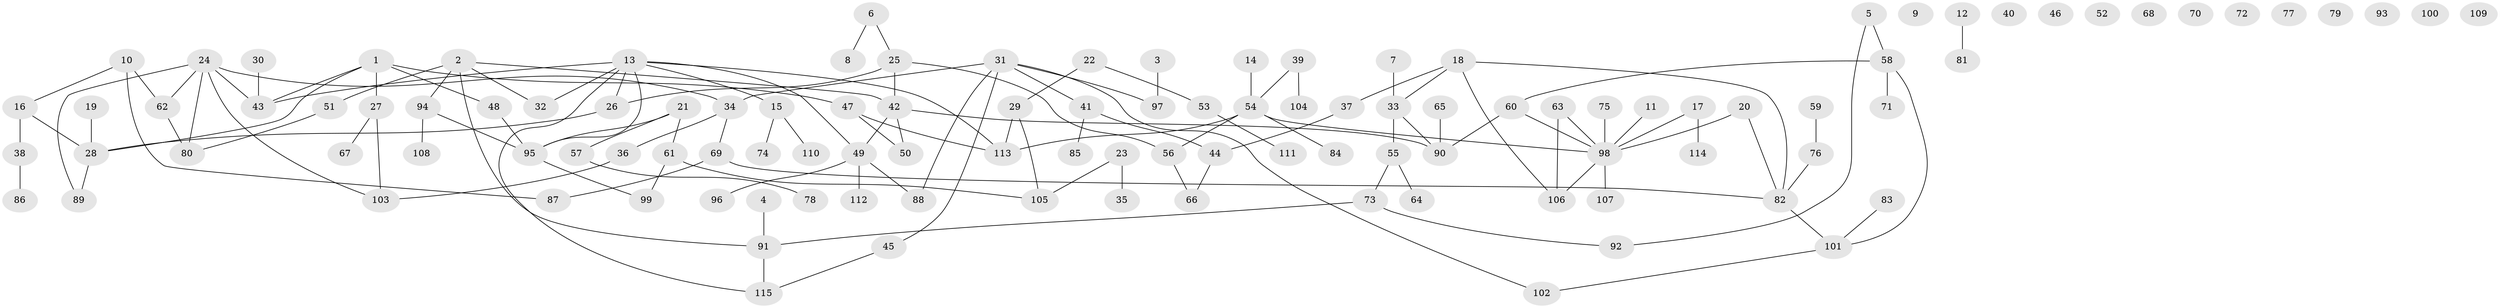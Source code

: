 // coarse degree distribution, {11: 0.014492753623188406, 3: 0.2463768115942029, 6: 0.07246376811594203, 8: 0.014492753623188406, 5: 0.057971014492753624, 2: 0.2318840579710145, 4: 0.10144927536231885, 1: 0.2608695652173913}
// Generated by graph-tools (version 1.1) at 2025/48/03/04/25 22:48:11]
// undirected, 115 vertices, 132 edges
graph export_dot {
  node [color=gray90,style=filled];
  1;
  2;
  3;
  4;
  5;
  6;
  7;
  8;
  9;
  10;
  11;
  12;
  13;
  14;
  15;
  16;
  17;
  18;
  19;
  20;
  21;
  22;
  23;
  24;
  25;
  26;
  27;
  28;
  29;
  30;
  31;
  32;
  33;
  34;
  35;
  36;
  37;
  38;
  39;
  40;
  41;
  42;
  43;
  44;
  45;
  46;
  47;
  48;
  49;
  50;
  51;
  52;
  53;
  54;
  55;
  56;
  57;
  58;
  59;
  60;
  61;
  62;
  63;
  64;
  65;
  66;
  67;
  68;
  69;
  70;
  71;
  72;
  73;
  74;
  75;
  76;
  77;
  78;
  79;
  80;
  81;
  82;
  83;
  84;
  85;
  86;
  87;
  88;
  89;
  90;
  91;
  92;
  93;
  94;
  95;
  96;
  97;
  98;
  99;
  100;
  101;
  102;
  103;
  104;
  105;
  106;
  107;
  108;
  109;
  110;
  111;
  112;
  113;
  114;
  115;
  1 -- 27;
  1 -- 28;
  1 -- 43;
  1 -- 47;
  1 -- 48;
  2 -- 32;
  2 -- 42;
  2 -- 51;
  2 -- 91;
  2 -- 94;
  3 -- 97;
  4 -- 91;
  5 -- 58;
  5 -- 92;
  6 -- 8;
  6 -- 25;
  7 -- 33;
  10 -- 16;
  10 -- 62;
  10 -- 87;
  11 -- 98;
  12 -- 81;
  13 -- 15;
  13 -- 26;
  13 -- 32;
  13 -- 43;
  13 -- 49;
  13 -- 95;
  13 -- 113;
  13 -- 115;
  14 -- 54;
  15 -- 74;
  15 -- 110;
  16 -- 28;
  16 -- 38;
  17 -- 98;
  17 -- 114;
  18 -- 33;
  18 -- 37;
  18 -- 82;
  18 -- 106;
  19 -- 28;
  20 -- 82;
  20 -- 98;
  21 -- 57;
  21 -- 61;
  21 -- 95;
  22 -- 29;
  22 -- 53;
  23 -- 35;
  23 -- 105;
  24 -- 34;
  24 -- 43;
  24 -- 62;
  24 -- 80;
  24 -- 89;
  24 -- 103;
  25 -- 26;
  25 -- 42;
  25 -- 56;
  26 -- 28;
  27 -- 67;
  27 -- 103;
  28 -- 89;
  29 -- 105;
  29 -- 113;
  30 -- 43;
  31 -- 34;
  31 -- 41;
  31 -- 45;
  31 -- 88;
  31 -- 97;
  31 -- 102;
  33 -- 55;
  33 -- 90;
  34 -- 36;
  34 -- 69;
  36 -- 103;
  37 -- 44;
  38 -- 86;
  39 -- 54;
  39 -- 104;
  41 -- 44;
  41 -- 85;
  42 -- 49;
  42 -- 50;
  42 -- 90;
  44 -- 66;
  45 -- 115;
  47 -- 50;
  47 -- 113;
  48 -- 95;
  49 -- 88;
  49 -- 96;
  49 -- 112;
  51 -- 80;
  53 -- 111;
  54 -- 56;
  54 -- 84;
  54 -- 98;
  54 -- 113;
  55 -- 64;
  55 -- 73;
  56 -- 66;
  57 -- 78;
  58 -- 60;
  58 -- 71;
  58 -- 101;
  59 -- 76;
  60 -- 90;
  60 -- 98;
  61 -- 99;
  61 -- 105;
  62 -- 80;
  63 -- 98;
  63 -- 106;
  65 -- 90;
  69 -- 82;
  69 -- 87;
  73 -- 91;
  73 -- 92;
  75 -- 98;
  76 -- 82;
  82 -- 101;
  83 -- 101;
  91 -- 115;
  94 -- 95;
  94 -- 108;
  95 -- 99;
  98 -- 106;
  98 -- 107;
  101 -- 102;
}
